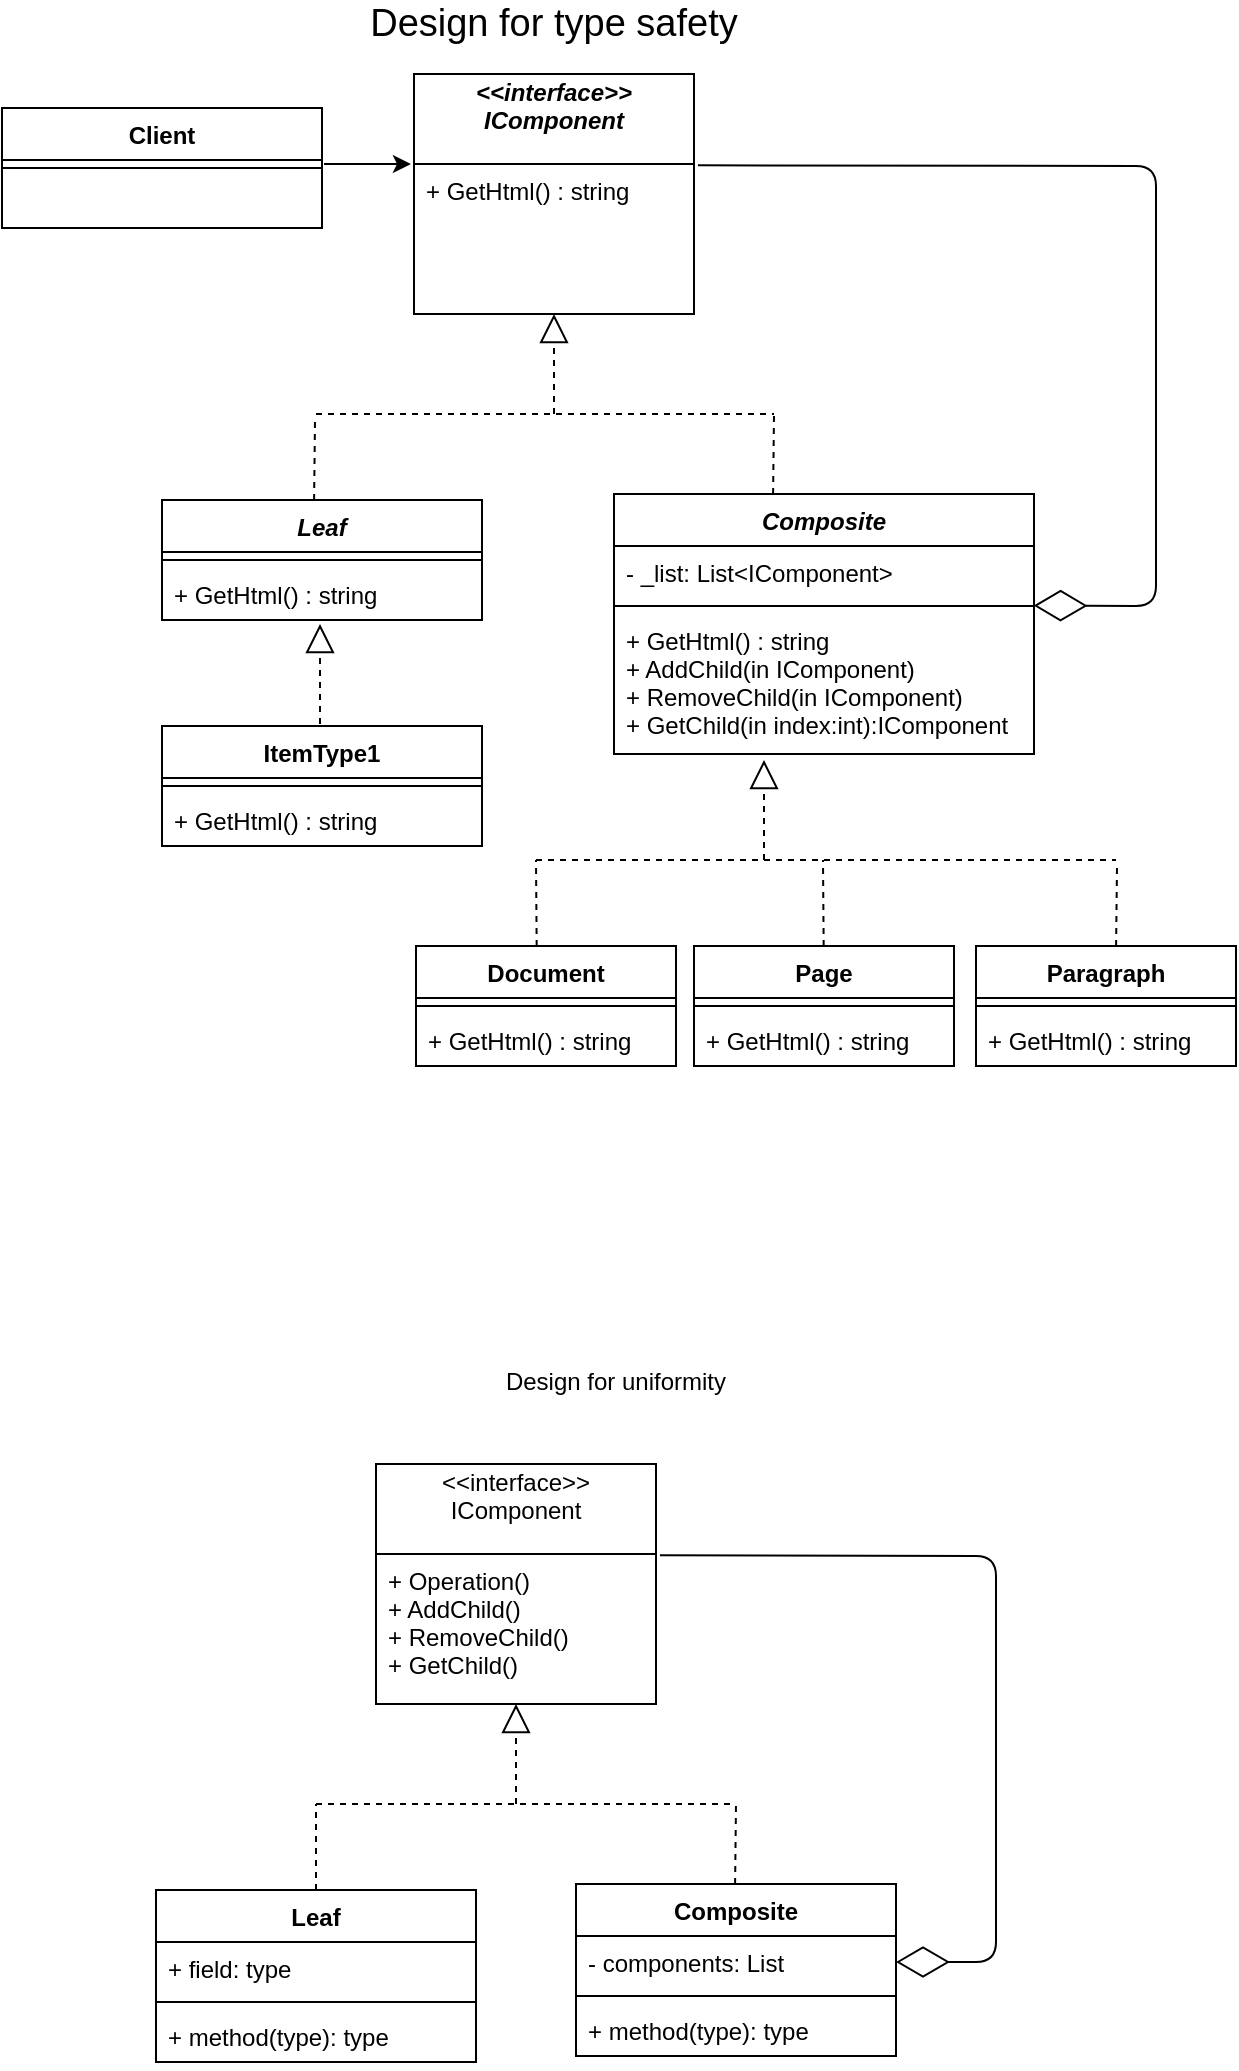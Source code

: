 <mxfile version="10.6.0" type="device"><diagram id="-K9UM8dim59znH_Db7uy" name="Page-1"><mxGraphModel dx="1257" dy="643" grid="1" gridSize="10" guides="1" tooltips="1" connect="1" arrows="1" fold="1" page="1" pageScale="1" pageWidth="850" pageHeight="1100" math="0" shadow="0"><root><mxCell id="0"/><mxCell id="1" parent="0"/><mxCell id="X97QrfM6GMMRkTykl-i_-2" value="Composite" style="swimlane;fontStyle=1;align=center;verticalAlign=top;childLayout=stackLayout;horizontal=1;startSize=26;horizontalStack=0;resizeParent=1;resizeParentMax=0;resizeLast=0;collapsible=1;marginBottom=0;" vertex="1" parent="1"><mxGeometry x="350" y="949" width="160" height="86" as="geometry"/></mxCell><mxCell id="X97QrfM6GMMRkTykl-i_-3" value="- components: List" style="text;strokeColor=none;fillColor=none;align=left;verticalAlign=top;spacingLeft=4;spacingRight=4;overflow=hidden;rotatable=0;points=[[0,0.5],[1,0.5]];portConstraint=eastwest;" vertex="1" parent="X97QrfM6GMMRkTykl-i_-2"><mxGeometry y="26" width="160" height="26" as="geometry"/></mxCell><mxCell id="X97QrfM6GMMRkTykl-i_-4" value="" style="line;strokeWidth=1;fillColor=none;align=left;verticalAlign=middle;spacingTop=-1;spacingLeft=3;spacingRight=3;rotatable=0;labelPosition=right;points=[];portConstraint=eastwest;" vertex="1" parent="X97QrfM6GMMRkTykl-i_-2"><mxGeometry y="52" width="160" height="8" as="geometry"/></mxCell><mxCell id="X97QrfM6GMMRkTykl-i_-5" value="+ method(type): type" style="text;strokeColor=none;fillColor=none;align=left;verticalAlign=top;spacingLeft=4;spacingRight=4;overflow=hidden;rotatable=0;points=[[0,0.5],[1,0.5]];portConstraint=eastwest;" vertex="1" parent="X97QrfM6GMMRkTykl-i_-2"><mxGeometry y="60" width="160" height="26" as="geometry"/></mxCell><mxCell id="X97QrfM6GMMRkTykl-i_-6" value="Leaf" style="swimlane;fontStyle=1;align=center;verticalAlign=top;childLayout=stackLayout;horizontal=1;startSize=26;horizontalStack=0;resizeParent=1;resizeParentMax=0;resizeLast=0;collapsible=1;marginBottom=0;" vertex="1" parent="1"><mxGeometry x="140" y="952" width="160" height="86" as="geometry"/></mxCell><mxCell id="X97QrfM6GMMRkTykl-i_-7" value="+ field: type" style="text;strokeColor=none;fillColor=none;align=left;verticalAlign=top;spacingLeft=4;spacingRight=4;overflow=hidden;rotatable=0;points=[[0,0.5],[1,0.5]];portConstraint=eastwest;" vertex="1" parent="X97QrfM6GMMRkTykl-i_-6"><mxGeometry y="26" width="160" height="26" as="geometry"/></mxCell><mxCell id="X97QrfM6GMMRkTykl-i_-8" value="" style="line;strokeWidth=1;fillColor=none;align=left;verticalAlign=middle;spacingTop=-1;spacingLeft=3;spacingRight=3;rotatable=0;labelPosition=right;points=[];portConstraint=eastwest;" vertex="1" parent="X97QrfM6GMMRkTykl-i_-6"><mxGeometry y="52" width="160" height="8" as="geometry"/></mxCell><mxCell id="X97QrfM6GMMRkTykl-i_-9" value="+ method(type): type" style="text;strokeColor=none;fillColor=none;align=left;verticalAlign=top;spacingLeft=4;spacingRight=4;overflow=hidden;rotatable=0;points=[[0,0.5],[1,0.5]];portConstraint=eastwest;" vertex="1" parent="X97QrfM6GMMRkTykl-i_-6"><mxGeometry y="60" width="160" height="26" as="geometry"/></mxCell><mxCell id="X97QrfM6GMMRkTykl-i_-19" value="" style="endArrow=diamondThin;endFill=0;endSize=24;html=1;exitX=1.014;exitY=0.009;exitDx=0;exitDy=0;entryX=1;entryY=0.5;entryDx=0;entryDy=0;exitPerimeter=0;" edge="1" parent="1" source="X97QrfM6GMMRkTykl-i_-35" target="X97QrfM6GMMRkTykl-i_-3"><mxGeometry width="160" relative="1" as="geometry"><mxPoint x="375" y="809" as="sourcePoint"/><mxPoint x="570" y="969" as="targetPoint"/><Array as="points"><mxPoint x="560" y="785"/><mxPoint x="560" y="988"/></Array></mxGeometry></mxCell><mxCell id="X97QrfM6GMMRkTykl-i_-30" value="" style="endArrow=block;dashed=1;endFill=0;endSize=12;html=1;" edge="1" parent="1"><mxGeometry width="160" relative="1" as="geometry"><mxPoint x="320" y="909" as="sourcePoint"/><mxPoint x="320" y="859" as="targetPoint"/></mxGeometry></mxCell><mxCell id="X97QrfM6GMMRkTykl-i_-31" value="" style="endArrow=none;dashed=1;html=1;" edge="1" parent="1"><mxGeometry width="50" height="50" relative="1" as="geometry"><mxPoint x="220" y="909" as="sourcePoint"/><mxPoint x="430" y="909" as="targetPoint"/></mxGeometry></mxCell><mxCell id="X97QrfM6GMMRkTykl-i_-32" value="" style="endArrow=none;dashed=1;html=1;exitX=0.5;exitY=0;exitDx=0;exitDy=0;" edge="1" parent="1" source="X97QrfM6GMMRkTykl-i_-6"><mxGeometry width="50" height="50" relative="1" as="geometry"><mxPoint x="180" y="959" as="sourcePoint"/><mxPoint x="220" y="909" as="targetPoint"/></mxGeometry></mxCell><mxCell id="X97QrfM6GMMRkTykl-i_-33" value="" style="endArrow=none;dashed=1;html=1;exitX=0.5;exitY=0;exitDx=0;exitDy=0;" edge="1" parent="1"><mxGeometry width="50" height="50" relative="1" as="geometry"><mxPoint x="429.548" y="949" as="sourcePoint"/><mxPoint x="430" y="909" as="targetPoint"/></mxGeometry></mxCell><mxCell id="X97QrfM6GMMRkTykl-i_-34" value="&lt;&lt;interface&gt;&gt;&#10;IComponent&#10;" style="swimlane;fontStyle=0;childLayout=stackLayout;horizontal=1;startSize=45;fillColor=none;horizontalStack=0;resizeParent=1;resizeParentMax=0;resizeLast=0;collapsible=1;marginBottom=0;" vertex="1" parent="1"><mxGeometry x="250" y="739" width="140" height="120" as="geometry"/></mxCell><mxCell id="X97QrfM6GMMRkTykl-i_-35" value="+ Operation()&#10;+ AddChild()&#10;+ RemoveChild()&#10;+ GetChild()&#10;" style="text;strokeColor=none;fillColor=none;align=left;verticalAlign=top;spacingLeft=4;spacingRight=4;overflow=hidden;rotatable=0;points=[[0,0.5],[1,0.5]];portConstraint=eastwest;" vertex="1" parent="X97QrfM6GMMRkTykl-i_-34"><mxGeometry y="45" width="140" height="75" as="geometry"/></mxCell><mxCell id="X97QrfM6GMMRkTykl-i_-38" value="Composite" style="swimlane;fontStyle=3;align=center;verticalAlign=top;childLayout=stackLayout;horizontal=1;startSize=26;horizontalStack=0;resizeParent=1;resizeParentMax=0;resizeLast=0;collapsible=1;marginBottom=0;" vertex="1" parent="1"><mxGeometry x="369" y="254" width="210" height="130" as="geometry"/></mxCell><mxCell id="X97QrfM6GMMRkTykl-i_-39" value="- _list: List&lt;IComponent&gt;" style="text;strokeColor=none;fillColor=none;align=left;verticalAlign=top;spacingLeft=4;spacingRight=4;overflow=hidden;rotatable=0;points=[[0,0.5],[1,0.5]];portConstraint=eastwest;" vertex="1" parent="X97QrfM6GMMRkTykl-i_-38"><mxGeometry y="26" width="210" height="26" as="geometry"/></mxCell><mxCell id="X97QrfM6GMMRkTykl-i_-40" value="" style="line;strokeWidth=1;fillColor=none;align=left;verticalAlign=middle;spacingTop=-1;spacingLeft=3;spacingRight=3;rotatable=0;labelPosition=right;points=[];portConstraint=eastwest;" vertex="1" parent="X97QrfM6GMMRkTykl-i_-38"><mxGeometry y="52" width="210" height="8" as="geometry"/></mxCell><mxCell id="X97QrfM6GMMRkTykl-i_-41" value="+ GetHtml() : string&#10;+ AddChild(in IComponent)&#10;+ RemoveChild(in IComponent)&#10;+ GetChild(in index:int):IComponent&#10;" style="text;strokeColor=none;fillColor=none;align=left;verticalAlign=top;spacingLeft=4;spacingRight=4;overflow=hidden;rotatable=0;points=[[0,0.5],[1,0.5]];portConstraint=eastwest;" vertex="1" parent="X97QrfM6GMMRkTykl-i_-38"><mxGeometry y="60" width="210" height="70" as="geometry"/></mxCell><mxCell id="X97QrfM6GMMRkTykl-i_-42" value="Leaf" style="swimlane;fontStyle=3;align=center;verticalAlign=top;childLayout=stackLayout;horizontal=1;startSize=26;horizontalStack=0;resizeParent=1;resizeParentMax=0;resizeLast=0;collapsible=1;marginBottom=0;" vertex="1" parent="1"><mxGeometry x="143" y="257" width="160" height="60" as="geometry"/></mxCell><mxCell id="X97QrfM6GMMRkTykl-i_-44" value="" style="line;strokeWidth=1;fillColor=none;align=left;verticalAlign=middle;spacingTop=-1;spacingLeft=3;spacingRight=3;rotatable=0;labelPosition=right;points=[];portConstraint=eastwest;" vertex="1" parent="X97QrfM6GMMRkTykl-i_-42"><mxGeometry y="26" width="160" height="8" as="geometry"/></mxCell><mxCell id="X97QrfM6GMMRkTykl-i_-45" value="+ GetHtml() : string&#10;" style="text;strokeColor=none;fillColor=none;align=left;verticalAlign=top;spacingLeft=4;spacingRight=4;overflow=hidden;rotatable=0;points=[[0,0.5],[1,0.5]];portConstraint=eastwest;" vertex="1" parent="X97QrfM6GMMRkTykl-i_-42"><mxGeometry y="34" width="160" height="26" as="geometry"/></mxCell><mxCell id="X97QrfM6GMMRkTykl-i_-46" value="" style="endArrow=diamondThin;endFill=0;endSize=24;html=1;exitX=1.014;exitY=0.009;exitDx=0;exitDy=0;exitPerimeter=0;entryX=0.999;entryY=0.472;entryDx=0;entryDy=0;entryPerimeter=0;" edge="1" parent="1" source="X97QrfM6GMMRkTykl-i_-52" target="X97QrfM6GMMRkTykl-i_-40"><mxGeometry width="160" relative="1" as="geometry"><mxPoint x="394" y="114" as="sourcePoint"/><mxPoint x="610" y="340" as="targetPoint"/><Array as="points"><mxPoint x="640" y="90"/><mxPoint x="640" y="310"/></Array></mxGeometry></mxCell><mxCell id="X97QrfM6GMMRkTykl-i_-47" value="" style="endArrow=block;dashed=1;endFill=0;endSize=12;html=1;" edge="1" parent="1"><mxGeometry width="160" relative="1" as="geometry"><mxPoint x="339" y="214" as="sourcePoint"/><mxPoint x="339" y="164" as="targetPoint"/></mxGeometry></mxCell><mxCell id="X97QrfM6GMMRkTykl-i_-48" value="" style="endArrow=none;dashed=1;html=1;" edge="1" parent="1"><mxGeometry width="50" height="50" relative="1" as="geometry"><mxPoint x="220" y="214" as="sourcePoint"/><mxPoint x="449" y="214" as="targetPoint"/></mxGeometry></mxCell><mxCell id="X97QrfM6GMMRkTykl-i_-50" value="" style="endArrow=none;dashed=1;html=1;exitX=0.5;exitY=0;exitDx=0;exitDy=0;" edge="1" parent="1"><mxGeometry width="50" height="50" relative="1" as="geometry"><mxPoint x="448.548" y="254" as="sourcePoint"/><mxPoint x="449" y="214" as="targetPoint"/></mxGeometry></mxCell><mxCell id="X97QrfM6GMMRkTykl-i_-51" value="&lt;&lt;interface&gt;&gt;&#10;IComponent&#10;" style="swimlane;fontStyle=3;childLayout=stackLayout;horizontal=1;startSize=45;fillColor=none;horizontalStack=0;resizeParent=1;resizeParentMax=0;resizeLast=0;collapsible=1;marginBottom=0;" vertex="1" parent="1"><mxGeometry x="269" y="44" width="140" height="120" as="geometry"/></mxCell><mxCell id="X97QrfM6GMMRkTykl-i_-52" value="+ GetHtml() : string&#10;" style="text;strokeColor=none;fillColor=none;align=left;verticalAlign=top;spacingLeft=4;spacingRight=4;overflow=hidden;rotatable=0;points=[[0,0.5],[1,0.5]];portConstraint=eastwest;" vertex="1" parent="X97QrfM6GMMRkTykl-i_-51"><mxGeometry y="45" width="140" height="75" as="geometry"/></mxCell><mxCell id="X97QrfM6GMMRkTykl-i_-53" value="Design for uniformity" style="text;html=1;strokeColor=none;fillColor=none;align=center;verticalAlign=middle;whiteSpace=wrap;rounded=0;" vertex="1" parent="1"><mxGeometry x="160" y="688" width="420" height="20" as="geometry"/></mxCell><mxCell id="X97QrfM6GMMRkTykl-i_-55" value="&lt;font style=&quot;font-size: 19px&quot;&gt;Design for type safety&lt;/font&gt;" style="text;html=1;strokeColor=none;fillColor=none;align=center;verticalAlign=middle;whiteSpace=wrap;rounded=0;" vertex="1" parent="1"><mxGeometry x="129" y="8.889" width="420" height="20" as="geometry"/></mxCell><mxCell id="X97QrfM6GMMRkTykl-i_-56" value="ItemType1" style="swimlane;fontStyle=1;align=center;verticalAlign=top;childLayout=stackLayout;horizontal=1;startSize=26;horizontalStack=0;resizeParent=1;resizeParentMax=0;resizeLast=0;collapsible=1;marginBottom=0;" vertex="1" parent="1"><mxGeometry x="143" y="370" width="160" height="60" as="geometry"/></mxCell><mxCell id="X97QrfM6GMMRkTykl-i_-57" value="" style="line;strokeWidth=1;fillColor=none;align=left;verticalAlign=middle;spacingTop=-1;spacingLeft=3;spacingRight=3;rotatable=0;labelPosition=right;points=[];portConstraint=eastwest;" vertex="1" parent="X97QrfM6GMMRkTykl-i_-56"><mxGeometry y="26" width="160" height="8" as="geometry"/></mxCell><mxCell id="X97QrfM6GMMRkTykl-i_-58" value="+ GetHtml() : string&#10;" style="text;strokeColor=none;fillColor=none;align=left;verticalAlign=top;spacingLeft=4;spacingRight=4;overflow=hidden;rotatable=0;points=[[0,0.5],[1,0.5]];portConstraint=eastwest;" vertex="1" parent="X97QrfM6GMMRkTykl-i_-56"><mxGeometry y="34" width="160" height="26" as="geometry"/></mxCell><mxCell id="X97QrfM6GMMRkTykl-i_-59" value="" style="endArrow=block;dashed=1;endFill=0;endSize=12;html=1;" edge="1" parent="1"><mxGeometry width="160" relative="1" as="geometry"><mxPoint x="222" y="369" as="sourcePoint"/><mxPoint x="222" y="319" as="targetPoint"/></mxGeometry></mxCell><mxCell id="X97QrfM6GMMRkTykl-i_-63" value="" style="endArrow=block;dashed=1;endFill=0;endSize=12;html=1;" edge="1" parent="1"><mxGeometry width="160" relative="1" as="geometry"><mxPoint x="444" y="437" as="sourcePoint"/><mxPoint x="444" y="387" as="targetPoint"/></mxGeometry></mxCell><mxCell id="X97QrfM6GMMRkTykl-i_-64" value="" style="endArrow=none;dashed=1;html=1;" edge="1" parent="1"><mxGeometry width="50" height="50" relative="1" as="geometry"><mxPoint x="330" y="437" as="sourcePoint"/><mxPoint x="620" y="437" as="targetPoint"/></mxGeometry></mxCell><mxCell id="X97QrfM6GMMRkTykl-i_-65" value="" style="endArrow=none;dashed=1;html=1;exitX=0.5;exitY=0;exitDx=0;exitDy=0;" edge="1" parent="1"><mxGeometry width="50" height="50" relative="1" as="geometry"><mxPoint x="330.333" y="480" as="sourcePoint"/><mxPoint x="330" y="437" as="targetPoint"/></mxGeometry></mxCell><mxCell id="X97QrfM6GMMRkTykl-i_-66" value="" style="endArrow=none;dashed=1;html=1;exitX=0.5;exitY=0;exitDx=0;exitDy=0;" edge="1" parent="1"><mxGeometry width="50" height="50" relative="1" as="geometry"><mxPoint x="620.048" y="480.0" as="sourcePoint"/><mxPoint x="620.5" y="440" as="targetPoint"/></mxGeometry></mxCell><mxCell id="X97QrfM6GMMRkTykl-i_-79" value="Document" style="swimlane;fontStyle=1;align=center;verticalAlign=top;childLayout=stackLayout;horizontal=1;startSize=26;horizontalStack=0;resizeParent=1;resizeParentMax=0;resizeLast=0;collapsible=1;marginBottom=0;" vertex="1" parent="1"><mxGeometry x="270" y="480" width="130" height="60" as="geometry"/></mxCell><mxCell id="X97QrfM6GMMRkTykl-i_-80" value="" style="line;strokeWidth=1;fillColor=none;align=left;verticalAlign=middle;spacingTop=-1;spacingLeft=3;spacingRight=3;rotatable=0;labelPosition=right;points=[];portConstraint=eastwest;" vertex="1" parent="X97QrfM6GMMRkTykl-i_-79"><mxGeometry y="26" width="130" height="8" as="geometry"/></mxCell><mxCell id="X97QrfM6GMMRkTykl-i_-81" value="+ GetHtml() : string&#10;" style="text;strokeColor=none;fillColor=none;align=left;verticalAlign=top;spacingLeft=4;spacingRight=4;overflow=hidden;rotatable=0;points=[[0,0.5],[1,0.5]];portConstraint=eastwest;" vertex="1" parent="X97QrfM6GMMRkTykl-i_-79"><mxGeometry y="34" width="130" height="26" as="geometry"/></mxCell><mxCell id="X97QrfM6GMMRkTykl-i_-83" value="Page" style="swimlane;fontStyle=1;align=center;verticalAlign=top;childLayout=stackLayout;horizontal=1;startSize=26;horizontalStack=0;resizeParent=1;resizeParentMax=0;resizeLast=0;collapsible=1;marginBottom=0;" vertex="1" parent="1"><mxGeometry x="409" y="480" width="130" height="60" as="geometry"/></mxCell><mxCell id="X97QrfM6GMMRkTykl-i_-84" value="" style="line;strokeWidth=1;fillColor=none;align=left;verticalAlign=middle;spacingTop=-1;spacingLeft=3;spacingRight=3;rotatable=0;labelPosition=right;points=[];portConstraint=eastwest;" vertex="1" parent="X97QrfM6GMMRkTykl-i_-83"><mxGeometry y="26" width="130" height="8" as="geometry"/></mxCell><mxCell id="X97QrfM6GMMRkTykl-i_-85" value="+ GetHtml() : string&#10;" style="text;strokeColor=none;fillColor=none;align=left;verticalAlign=top;spacingLeft=4;spacingRight=4;overflow=hidden;rotatable=0;points=[[0,0.5],[1,0.5]];portConstraint=eastwest;" vertex="1" parent="X97QrfM6GMMRkTykl-i_-83"><mxGeometry y="34" width="130" height="26" as="geometry"/></mxCell><mxCell id="X97QrfM6GMMRkTykl-i_-86" value="Paragraph" style="swimlane;fontStyle=1;align=center;verticalAlign=top;childLayout=stackLayout;horizontal=1;startSize=26;horizontalStack=0;resizeParent=1;resizeParentMax=0;resizeLast=0;collapsible=1;marginBottom=0;" vertex="1" parent="1"><mxGeometry x="550" y="480" width="130" height="60" as="geometry"/></mxCell><mxCell id="X97QrfM6GMMRkTykl-i_-87" value="" style="line;strokeWidth=1;fillColor=none;align=left;verticalAlign=middle;spacingTop=-1;spacingLeft=3;spacingRight=3;rotatable=0;labelPosition=right;points=[];portConstraint=eastwest;" vertex="1" parent="X97QrfM6GMMRkTykl-i_-86"><mxGeometry y="26" width="130" height="8" as="geometry"/></mxCell><mxCell id="X97QrfM6GMMRkTykl-i_-88" value="+ GetHtml() : string&#10;" style="text;strokeColor=none;fillColor=none;align=left;verticalAlign=top;spacingLeft=4;spacingRight=4;overflow=hidden;rotatable=0;points=[[0,0.5],[1,0.5]];portConstraint=eastwest;" vertex="1" parent="X97QrfM6GMMRkTykl-i_-86"><mxGeometry y="34" width="130" height="26" as="geometry"/></mxCell><mxCell id="X97QrfM6GMMRkTykl-i_-89" value="" style="endArrow=none;dashed=1;html=1;exitX=0.5;exitY=0;exitDx=0;exitDy=0;" edge="1" parent="1"><mxGeometry width="50" height="50" relative="1" as="geometry"><mxPoint x="473.833" y="480" as="sourcePoint"/><mxPoint x="473.5" y="437.0" as="targetPoint"/></mxGeometry></mxCell><mxCell id="X97QrfM6GMMRkTykl-i_-90" value="" style="endArrow=none;dashed=1;html=1;exitX=0.5;exitY=0;exitDx=0;exitDy=0;" edge="1" parent="1"><mxGeometry width="50" height="50" relative="1" as="geometry"><mxPoint x="219.048" y="257" as="sourcePoint"/><mxPoint x="219.5" y="217" as="targetPoint"/></mxGeometry></mxCell><mxCell id="X97QrfM6GMMRkTykl-i_-92" value="Client" style="swimlane;fontStyle=1;align=center;verticalAlign=top;childLayout=stackLayout;horizontal=1;startSize=26;horizontalStack=0;resizeParent=1;resizeParentMax=0;resizeLast=0;collapsible=1;marginBottom=0;" vertex="1" parent="1"><mxGeometry x="63" y="61" width="160" height="60" as="geometry"/></mxCell><mxCell id="X97QrfM6GMMRkTykl-i_-93" value="" style="line;strokeWidth=1;fillColor=none;align=left;verticalAlign=middle;spacingTop=-1;spacingLeft=3;spacingRight=3;rotatable=0;labelPosition=right;points=[];portConstraint=eastwest;" vertex="1" parent="X97QrfM6GMMRkTykl-i_-92"><mxGeometry y="26" width="160" height="8" as="geometry"/></mxCell><mxCell id="X97QrfM6GMMRkTykl-i_-94" value=" &#10;" style="text;strokeColor=none;fillColor=none;align=left;verticalAlign=top;spacingLeft=4;spacingRight=4;overflow=hidden;rotatable=0;points=[[0,0.5],[1,0.5]];portConstraint=eastwest;" vertex="1" parent="X97QrfM6GMMRkTykl-i_-92"><mxGeometry y="34" width="160" height="26" as="geometry"/></mxCell><mxCell id="X97QrfM6GMMRkTykl-i_-95" value="" style="endArrow=classic;html=1;entryX=-0.011;entryY=0;entryDx=0;entryDy=0;entryPerimeter=0;" edge="1" parent="1" target="X97QrfM6GMMRkTykl-i_-52"><mxGeometry width="50" height="50" relative="1" as="geometry"><mxPoint x="224" y="89" as="sourcePoint"/><mxPoint x="170" y="150" as="targetPoint"/></mxGeometry></mxCell></root></mxGraphModel></diagram></mxfile>